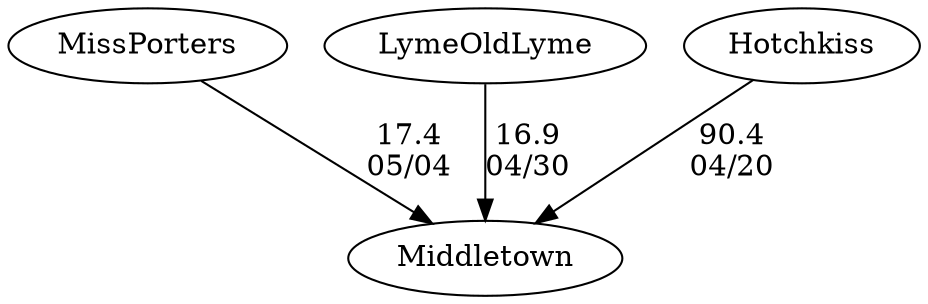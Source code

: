 digraph girls3foursMiddletown {MissPorters [URL="girls3foursMissPorters.html"];LymeOldLyme [URL="girls3foursLymeOldLyme.html"];Hotchkiss [URL="girls3foursHotchkiss.html"];Middletown [URL="girls3foursMiddletown.html"];Hotchkiss -> Middletown[label="90.4
04/20", weight="10", tooltip="NEIRA Boys & Girls Fours,Notre Dame Invite #1: Notre Dame vs. Hotchkiss vs. Middletown vs. Greenwich Country Day School			
Distance: 1500m Conditions: All races into an outgoing head current on the river. Light cross/ tail wind for all races. G1 and B1 had small chop starting to build. Comments: Great Racing by all today!
None", URL="https://www.row2k.com/results/resultspage.cfm?UID=0B5A12BEAF8945DD81EB9EFB206E62F1&cat=5", random="random"]; 
MissPorters -> Middletown[label="17.4
05/04", weight="83", tooltip="NEIRA,Middletown High School, Miss Porters, Greenwhich Community Day School			
Distance: 1500m Conditions: Floating starts, down river on a 1500m course with a slight turn to port at 750m. 10mph East wind off the starboard. Incoming tide, but minimal current still flowing down river. Comments: Girls 3rd boat was a novice race (not middletown's 3rd varsity). Boys first boat was a novice boys race. Not Middletown's first boat. 
Greenwich Country Day Girls 2V port oar hit a piece of river debris at approx 1200m. They continued to row through it.
None", URL="https://www.row2k.com/results/resultspage.cfm?UID=7883E3E9F1598D30B271DBFF0F534924&cat=5", random="random"]; 
LymeOldLyme -> Middletown[label="16.9
04/30", weight="84", tooltip="NEIRA Boys & Girls Fours,Lyme/Old Lyme V Middletown			
Distance: 1500 Conditions: 7-11 mph cross tail wind. Waves challenging for 300-400 meters. Comments: It was a great day of racing. Lyme/Old Lyme was excited to host Middletown at our lake. 
For the B2V4 race Middletown put a 3rd boat in the race.
None", URL="https://www.row2k.com/results/resultspage.cfm?UID=CAD018DDC045C2C851D08C5626506B6F&cat=5", random="random"]}